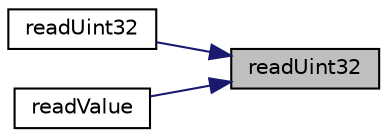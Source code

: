 digraph "readUint32"
{
 // LATEX_PDF_SIZE
  edge [fontname="Helvetica",fontsize="10",labelfontname="Helvetica",labelfontsize="10"];
  node [fontname="Helvetica",fontsize="10",shape=record];
  rankdir="RL";
  Node1 [label="readUint32",height=0.2,width=0.4,color="black", fillcolor="grey75", style="filled", fontcolor="black",tooltip="Convert word to uint32."];
  Node1 -> Node2 [dir="back",color="midnightblue",fontsize="10",style="solid",fontname="Helvetica"];
  Node2 [label="readUint32",height=0.2,width=0.4,color="black", fillcolor="white", style="filled",URL="$namespacepFlow.html#a60d11c9c773378334ab6266d3bc6a093",tooltip="Convert char string to uint32."];
  Node1 -> Node3 [dir="back",color="midnightblue",fontsize="10",style="solid",fontname="Helvetica"];
  Node3 [label="readValue",height=0.2,width=0.4,color="black", fillcolor="white", style="filled",URL="$namespacepFlow.html#aeeea1d9e06660a4adb337b7dee9a0a4c",tooltip=" "];
}
